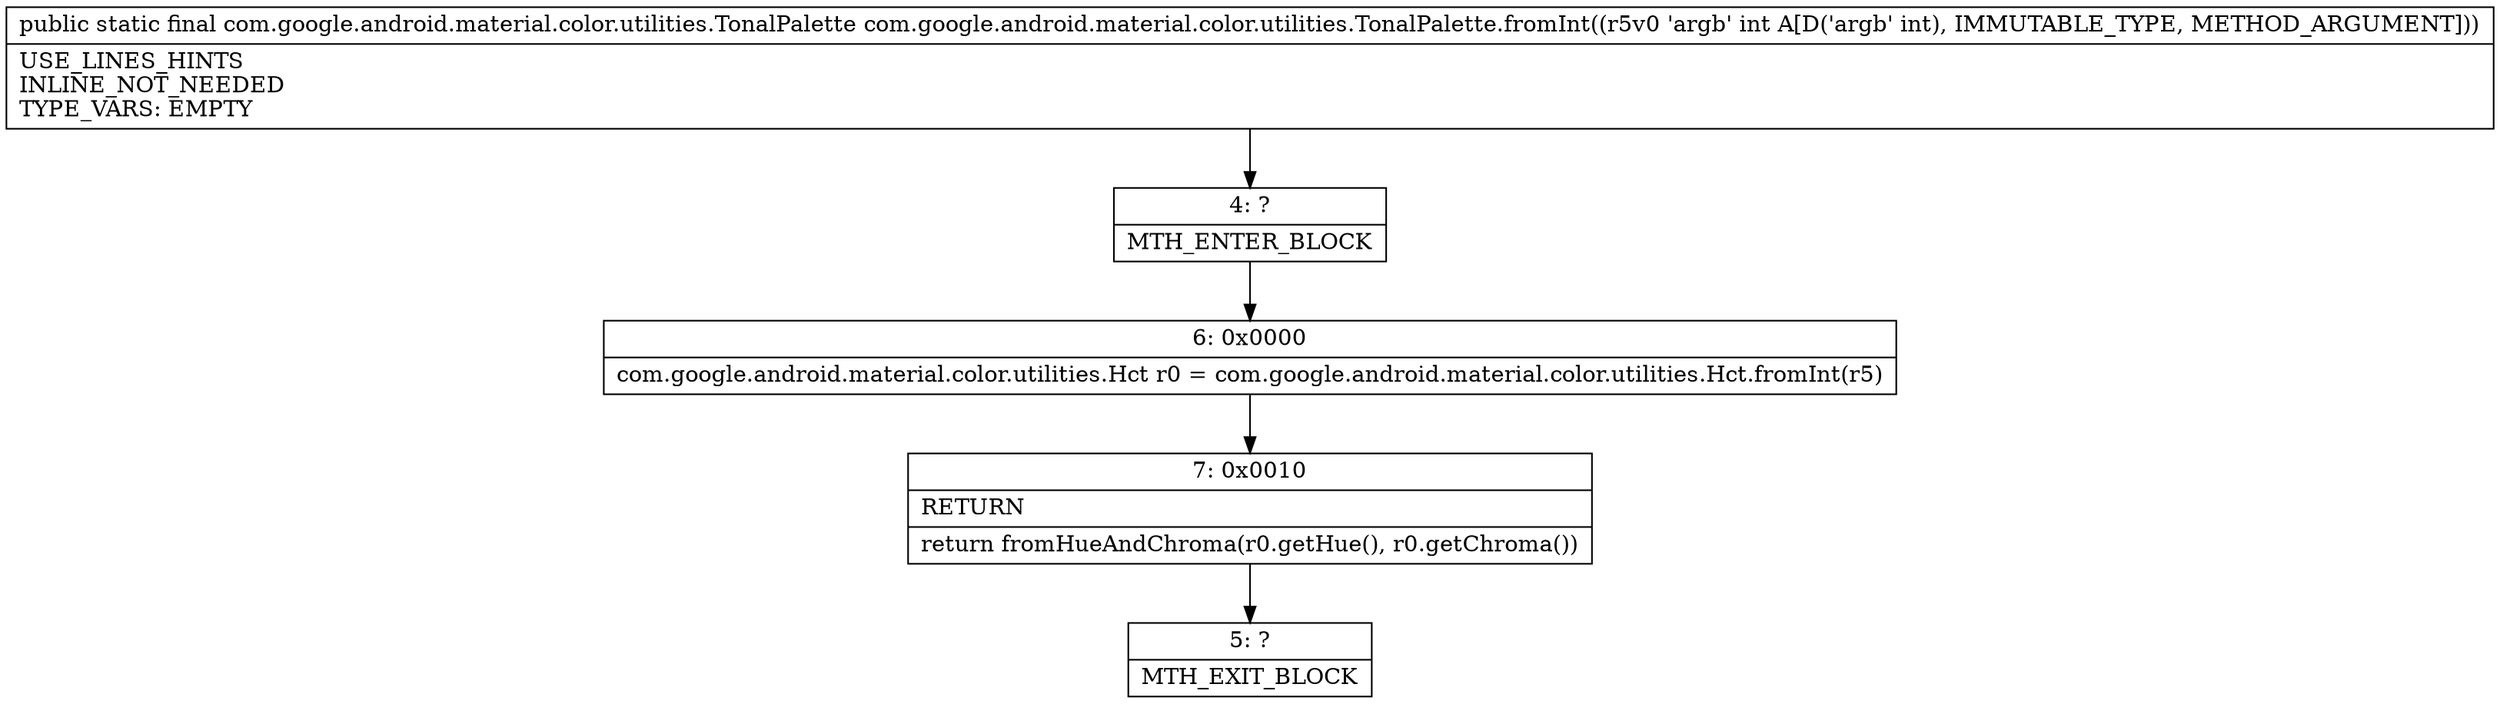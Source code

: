 digraph "CFG forcom.google.android.material.color.utilities.TonalPalette.fromInt(I)Lcom\/google\/android\/material\/color\/utilities\/TonalPalette;" {
Node_4 [shape=record,label="{4\:\ ?|MTH_ENTER_BLOCK\l}"];
Node_6 [shape=record,label="{6\:\ 0x0000|com.google.android.material.color.utilities.Hct r0 = com.google.android.material.color.utilities.Hct.fromInt(r5)\l}"];
Node_7 [shape=record,label="{7\:\ 0x0010|RETURN\l|return fromHueAndChroma(r0.getHue(), r0.getChroma())\l}"];
Node_5 [shape=record,label="{5\:\ ?|MTH_EXIT_BLOCK\l}"];
MethodNode[shape=record,label="{public static final com.google.android.material.color.utilities.TonalPalette com.google.android.material.color.utilities.TonalPalette.fromInt((r5v0 'argb' int A[D('argb' int), IMMUTABLE_TYPE, METHOD_ARGUMENT]))  | USE_LINES_HINTS\lINLINE_NOT_NEEDED\lTYPE_VARS: EMPTY\l}"];
MethodNode -> Node_4;Node_4 -> Node_6;
Node_6 -> Node_7;
Node_7 -> Node_5;
}

